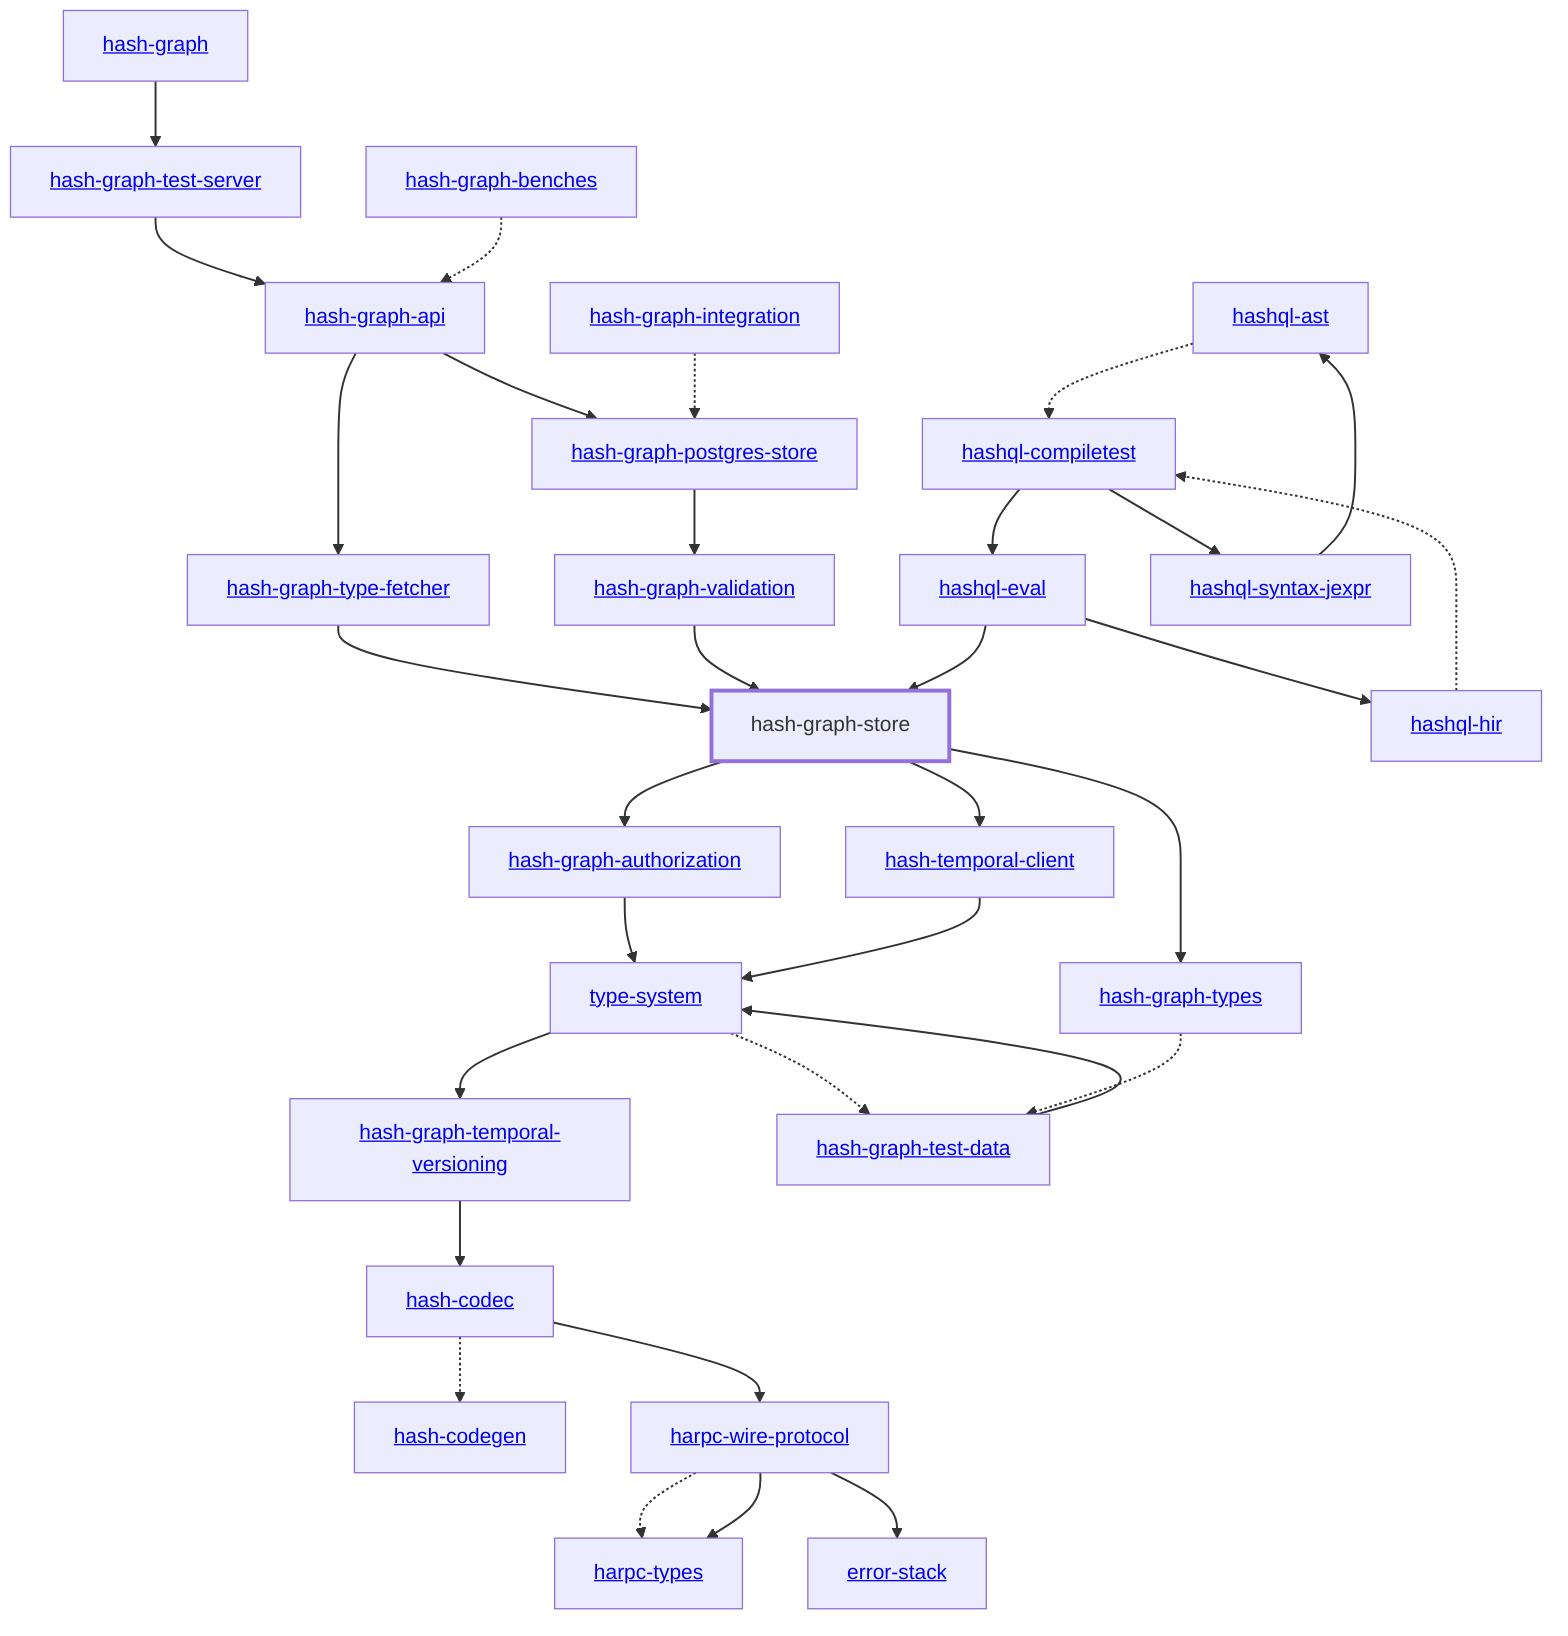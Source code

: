 graph TD
    linkStyle default stroke-width:1.5px
    classDef default stroke-width:1px
    classDef root stroke-width:3px
    classDef dev stroke-width:1px
    classDef build stroke-width:1px
    %% Legend
    %% --> : Normal dependency
    %% -.-> : Dev dependency
    %% ---> : Build dependency
    0[<a href="../hash_graph/index.html">hash-graph</a>]
    1[<a href="../type_system/index.html">type-system</a>]
    2[<a href="../hash_codec/index.html">hash-codec</a>]
    3[<a href="../hash_codegen/index.html">hash-codegen</a>]
    4[<a href="../hash_graph_api/index.html">hash-graph-api</a>]
    5[<a href="../hash_graph_authorization/index.html">hash-graph-authorization</a>]
    6[<a href="../hash_graph_postgres_store/index.html">hash-graph-postgres-store</a>]
    7[hash-graph-store]
    class 7 root
    8[<a href="../hash_graph_temporal_versioning/index.html">hash-graph-temporal-versioning</a>]
    9[<a href="../hash_graph_test_server/index.html">hash-graph-test-server</a>]
    10[<a href="../hash_graph_type_fetcher/index.html">hash-graph-type-fetcher</a>]
    11[<a href="../hash_graph_types/index.html">hash-graph-types</a>]
    12[<a href="../hash_graph_validation/index.html">hash-graph-validation</a>]
    13[<a href="../harpc_types/index.html">harpc-types</a>]
    14[<a href="../harpc_wire_protocol/index.html">harpc-wire-protocol</a>]
    15[<a href="../hashql_ast/index.html">hashql-ast</a>]
    16[<a href="../hashql_compiletest/index.html">hashql-compiletest</a>]
    17[<a href="../hashql_eval/index.html">hashql-eval</a>]
    18[<a href="../hashql_hir/index.html">hashql-hir</a>]
    19[<a href="../hashql_syntax_jexpr/index.html">hashql-syntax-jexpr</a>]
    20[<a href="../hash_temporal_client/index.html">hash-temporal-client</a>]
    21[<a href="../error_stack/index.html">error-stack</a>]
    22[<a href="../hash_graph_benches/index.html">hash-graph-benches</a>]
    23[<a href="../hash_graph_integration/index.html">hash-graph-integration</a>]
    24[<a href="../hash_graph_test_data/index.html">hash-graph-test-data</a>]
    0 --> 9
    1 --> 8
    1 -.-> 24
    2 -.-> 3
    2 --> 14
    4 --> 6
    4 --> 10
    5 --> 1
    6 --> 12
    7 --> 5
    7 --> 11
    7 --> 20
    8 --> 2
    9 --> 4
    10 --> 7
    11 -.-> 24
    12 --> 7
    14 -.-> 13
    14 --> 13
    14 --> 21
    15 -.-> 16
    16 --> 17
    16 --> 19
    17 --> 7
    17 --> 18
    18 -.-> 16
    19 --> 15
    20 --> 1
    22 -.-> 4
    23 -.-> 6
    24 --> 1
